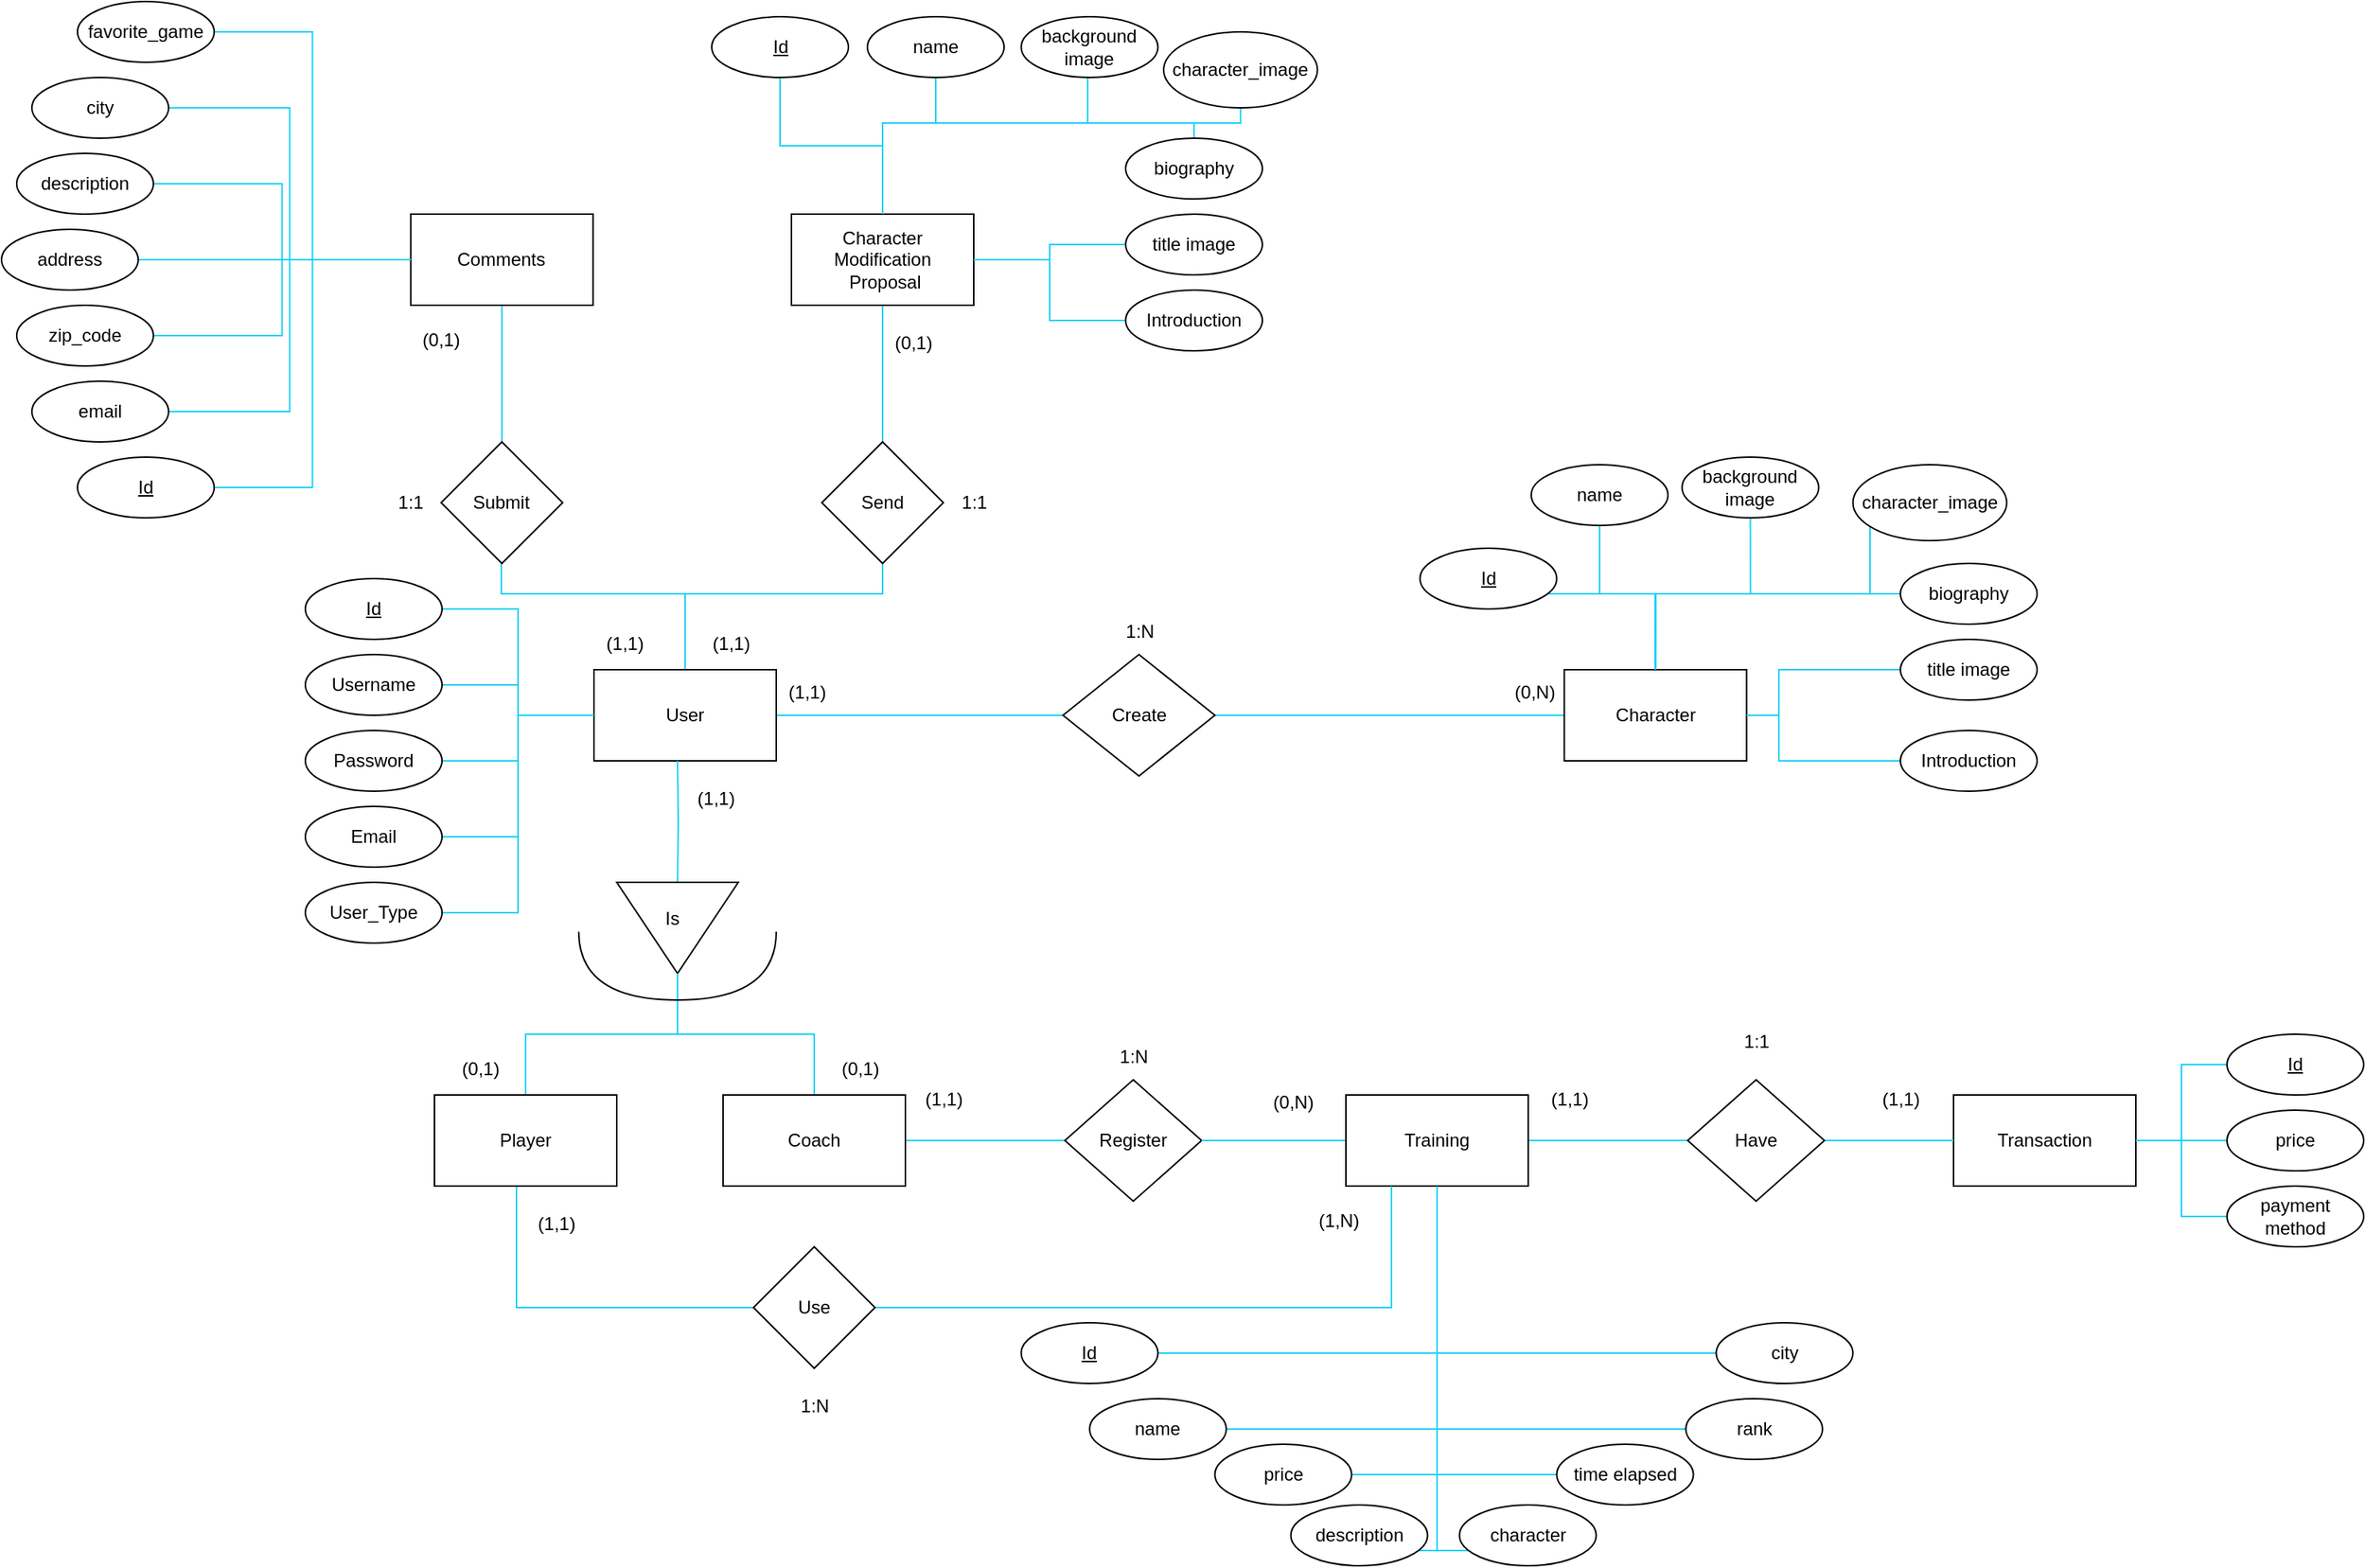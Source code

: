 <mxfile version="24.4.13" type="device">
  <diagram name="Página-1" id="O47oP1mxyLu-YxhfrhfA">
    <mxGraphModel dx="2213" dy="1966" grid="1" gridSize="10" guides="1" tooltips="1" connect="1" arrows="1" fold="1" page="1" pageScale="1" pageWidth="827" pageHeight="1169" math="0" shadow="0">
      <root>
        <mxCell id="0" />
        <mxCell id="1" parent="0" />
        <mxCell id="e1Va-rmKH6BIrTXIrwSJ-1" value="" style="edgeStyle=orthogonalEdgeStyle;rounded=0;orthogonalLoop=1;jettySize=auto;html=1;endArrow=none;endFill=0;strokeColor=#18d1f7;" parent="1" source="e1Va-rmKH6BIrTXIrwSJ-2" target="e1Va-rmKH6BIrTXIrwSJ-13" edge="1">
          <mxGeometry relative="1" as="geometry" />
        </mxCell>
        <mxCell id="e1Va-rmKH6BIrTXIrwSJ-155" value="" style="edgeStyle=orthogonalEdgeStyle;rounded=0;orthogonalLoop=1;jettySize=auto;html=1;endArrow=none;endFill=0;strokeColor=#18D1F7;exitX=0.5;exitY=0;exitDx=0;exitDy=0;" parent="1" source="e1Va-rmKH6BIrTXIrwSJ-2" target="e1Va-rmKH6BIrTXIrwSJ-154" edge="1">
          <mxGeometry relative="1" as="geometry">
            <Array as="points">
              <mxPoint x="180" y="60" />
              <mxPoint x="59" y="60" />
            </Array>
          </mxGeometry>
        </mxCell>
        <mxCell id="e1Va-rmKH6BIrTXIrwSJ-197" style="edgeStyle=orthogonalEdgeStyle;rounded=0;orthogonalLoop=1;jettySize=auto;html=1;entryX=0.5;entryY=1;entryDx=0;entryDy=0;strokeColor=#18D1F7;endArrow=none;endFill=0;" parent="1" source="e1Va-rmKH6BIrTXIrwSJ-2" target="e1Va-rmKH6BIrTXIrwSJ-196" edge="1">
          <mxGeometry relative="1" as="geometry">
            <Array as="points">
              <mxPoint x="180" y="60" />
              <mxPoint x="310" y="60" />
            </Array>
          </mxGeometry>
        </mxCell>
        <mxCell id="e1Va-rmKH6BIrTXIrwSJ-2" value="User" style="rounded=0;whiteSpace=wrap;html=1;" parent="1" vertex="1">
          <mxGeometry x="120" y="110" width="120" height="60" as="geometry" />
        </mxCell>
        <mxCell id="e1Va-rmKH6BIrTXIrwSJ-3" style="edgeStyle=orthogonalEdgeStyle;rounded=0;orthogonalLoop=1;jettySize=auto;html=1;entryX=0;entryY=0.5;entryDx=0;entryDy=0;endArrow=none;endFill=0;strokeColor=#18d1f7;" parent="1" source="e1Va-rmKH6BIrTXIrwSJ-4" target="e1Va-rmKH6BIrTXIrwSJ-2" edge="1">
          <mxGeometry relative="1" as="geometry" />
        </mxCell>
        <mxCell id="e1Va-rmKH6BIrTXIrwSJ-4" value="&lt;u&gt;Id&lt;/u&gt;" style="ellipse;whiteSpace=wrap;html=1;rounded=0;" parent="1" vertex="1">
          <mxGeometry x="-70" y="50" width="90" height="40" as="geometry" />
        </mxCell>
        <mxCell id="e1Va-rmKH6BIrTXIrwSJ-5" style="edgeStyle=orthogonalEdgeStyle;rounded=0;orthogonalLoop=1;jettySize=auto;html=1;entryX=0;entryY=0.5;entryDx=0;entryDy=0;endArrow=none;endFill=0;strokeColor=#18d1f7;" parent="1" source="e1Va-rmKH6BIrTXIrwSJ-6" target="e1Va-rmKH6BIrTXIrwSJ-2" edge="1">
          <mxGeometry relative="1" as="geometry" />
        </mxCell>
        <mxCell id="e1Va-rmKH6BIrTXIrwSJ-6" value="Username" style="ellipse;whiteSpace=wrap;html=1;rounded=0;" parent="1" vertex="1">
          <mxGeometry x="-70" y="100" width="90" height="40" as="geometry" />
        </mxCell>
        <mxCell id="e1Va-rmKH6BIrTXIrwSJ-7" style="edgeStyle=orthogonalEdgeStyle;rounded=0;orthogonalLoop=1;jettySize=auto;html=1;entryX=0;entryY=0.5;entryDx=0;entryDy=0;endArrow=none;endFill=0;strokeColor=#18d1f7;" parent="1" source="e1Va-rmKH6BIrTXIrwSJ-8" target="e1Va-rmKH6BIrTXIrwSJ-2" edge="1">
          <mxGeometry relative="1" as="geometry" />
        </mxCell>
        <mxCell id="e1Va-rmKH6BIrTXIrwSJ-8" value="Password" style="ellipse;whiteSpace=wrap;html=1;rounded=0;" parent="1" vertex="1">
          <mxGeometry x="-70" y="150" width="90" height="40" as="geometry" />
        </mxCell>
        <mxCell id="e1Va-rmKH6BIrTXIrwSJ-9" style="edgeStyle=orthogonalEdgeStyle;rounded=0;orthogonalLoop=1;jettySize=auto;html=1;entryX=0;entryY=0.5;entryDx=0;entryDy=0;endArrow=none;endFill=0;strokeColor=#18d1f7;" parent="1" source="e1Va-rmKH6BIrTXIrwSJ-10" target="e1Va-rmKH6BIrTXIrwSJ-2" edge="1">
          <mxGeometry relative="1" as="geometry" />
        </mxCell>
        <mxCell id="e1Va-rmKH6BIrTXIrwSJ-10" value="Email" style="ellipse;whiteSpace=wrap;html=1;rounded=0;" parent="1" vertex="1">
          <mxGeometry x="-70" y="200" width="90" height="40" as="geometry" />
        </mxCell>
        <mxCell id="e1Va-rmKH6BIrTXIrwSJ-12" style="edgeStyle=orthogonalEdgeStyle;rounded=0;orthogonalLoop=1;jettySize=auto;html=1;endArrow=none;endFill=0;entryX=0;entryY=0.5;entryDx=0;entryDy=0;strokeColor=#18d1f7;exitX=1;exitY=0.5;exitDx=0;exitDy=0;" parent="1" source="e1Va-rmKH6BIrTXIrwSJ-13" target="e1Va-rmKH6BIrTXIrwSJ-14" edge="1">
          <mxGeometry relative="1" as="geometry">
            <mxPoint x="758.75" y="140" as="targetPoint" />
            <mxPoint x="668.75" y="140" as="sourcePoint" />
          </mxGeometry>
        </mxCell>
        <mxCell id="e1Va-rmKH6BIrTXIrwSJ-13" value="Create" style="rhombus;whiteSpace=wrap;html=1;rounded=0;" parent="1" vertex="1">
          <mxGeometry x="428.75" y="100" width="100" height="80" as="geometry" />
        </mxCell>
        <mxCell id="e1Va-rmKH6BIrTXIrwSJ-14" value="Character" style="rounded=0;whiteSpace=wrap;html=1;" parent="1" vertex="1">
          <mxGeometry x="758.75" y="110" width="120" height="60" as="geometry" />
        </mxCell>
        <mxCell id="e1Va-rmKH6BIrTXIrwSJ-15" style="edgeStyle=orthogonalEdgeStyle;rounded=0;orthogonalLoop=1;jettySize=auto;html=1;entryX=0.5;entryY=0;entryDx=0;entryDy=0;endArrow=none;endFill=0;strokeColor=#18d1f7;" parent="1" source="e1Va-rmKH6BIrTXIrwSJ-16" target="e1Va-rmKH6BIrTXIrwSJ-14" edge="1">
          <mxGeometry relative="1" as="geometry">
            <Array as="points">
              <mxPoint x="819" y="60" />
            </Array>
          </mxGeometry>
        </mxCell>
        <mxCell id="e1Va-rmKH6BIrTXIrwSJ-16" value="&lt;u&gt;Id&lt;/u&gt;" style="ellipse;whiteSpace=wrap;html=1;rounded=0;" parent="1" vertex="1">
          <mxGeometry x="663.75" y="30" width="90" height="40" as="geometry" />
        </mxCell>
        <mxCell id="e1Va-rmKH6BIrTXIrwSJ-17" style="edgeStyle=orthogonalEdgeStyle;rounded=0;orthogonalLoop=1;jettySize=auto;html=1;entryX=0.5;entryY=0;entryDx=0;entryDy=0;endArrow=none;endFill=0;strokeColor=#18d1f7;" parent="1" source="e1Va-rmKH6BIrTXIrwSJ-18" target="e1Va-rmKH6BIrTXIrwSJ-14" edge="1">
          <mxGeometry relative="1" as="geometry">
            <Array as="points">
              <mxPoint x="782" y="60" />
              <mxPoint x="819" y="60" />
            </Array>
          </mxGeometry>
        </mxCell>
        <mxCell id="e1Va-rmKH6BIrTXIrwSJ-18" value="name" style="ellipse;whiteSpace=wrap;html=1;rounded=0;" parent="1" vertex="1">
          <mxGeometry x="737" y="-25" width="90" height="40" as="geometry" />
        </mxCell>
        <mxCell id="e1Va-rmKH6BIrTXIrwSJ-19" style="edgeStyle=orthogonalEdgeStyle;rounded=0;orthogonalLoop=1;jettySize=auto;html=1;entryX=1;entryY=0.5;entryDx=0;entryDy=0;endArrow=none;endFill=0;strokeColor=#18d1f7;" parent="1" source="e1Va-rmKH6BIrTXIrwSJ-20" target="e1Va-rmKH6BIrTXIrwSJ-14" edge="1">
          <mxGeometry relative="1" as="geometry">
            <Array as="points">
              <mxPoint x="900" y="110" />
              <mxPoint x="900" y="140" />
            </Array>
          </mxGeometry>
        </mxCell>
        <mxCell id="e1Va-rmKH6BIrTXIrwSJ-20" value="title image" style="ellipse;whiteSpace=wrap;html=1;rounded=0;" parent="1" vertex="1">
          <mxGeometry x="980" y="90" width="90" height="40" as="geometry" />
        </mxCell>
        <mxCell id="e1Va-rmKH6BIrTXIrwSJ-21" style="edgeStyle=orthogonalEdgeStyle;rounded=0;orthogonalLoop=1;jettySize=auto;html=1;entryX=0.5;entryY=0;entryDx=0;entryDy=0;endArrow=none;endFill=0;strokeColor=#18d1f7;" parent="1" source="e1Va-rmKH6BIrTXIrwSJ-22" target="e1Va-rmKH6BIrTXIrwSJ-14" edge="1">
          <mxGeometry relative="1" as="geometry" />
        </mxCell>
        <mxCell id="e1Va-rmKH6BIrTXIrwSJ-22" value="background image" style="ellipse;whiteSpace=wrap;html=1;rounded=0;" parent="1" vertex="1">
          <mxGeometry x="836.25" y="-30" width="90" height="40" as="geometry" />
        </mxCell>
        <mxCell id="e1Va-rmKH6BIrTXIrwSJ-148" style="edgeStyle=orthogonalEdgeStyle;rounded=0;orthogonalLoop=1;jettySize=auto;html=1;entryX=1;entryY=0.5;entryDx=0;entryDy=0;endArrow=none;endFill=0;strokeColor=#18D1F7;" parent="1" source="e1Va-rmKH6BIrTXIrwSJ-23" target="e1Va-rmKH6BIrTXIrwSJ-142" edge="1">
          <mxGeometry relative="1" as="geometry" />
        </mxCell>
        <mxCell id="e1Va-rmKH6BIrTXIrwSJ-23" value="Register" style="rhombus;whiteSpace=wrap;html=1;rounded=0;" parent="1" vertex="1">
          <mxGeometry x="430" y="380" width="90" height="80" as="geometry" />
        </mxCell>
        <mxCell id="e1Va-rmKH6BIrTXIrwSJ-24" style="edgeStyle=orthogonalEdgeStyle;rounded=0;orthogonalLoop=1;jettySize=auto;html=1;entryX=1;entryY=0.5;entryDx=0;entryDy=0;endArrow=none;endFill=0;strokeColor=#18d1f7;" parent="1" source="e1Va-rmKH6BIrTXIrwSJ-26" target="e1Va-rmKH6BIrTXIrwSJ-23" edge="1">
          <mxGeometry relative="1" as="geometry" />
        </mxCell>
        <mxCell id="e1Va-rmKH6BIrTXIrwSJ-25" style="edgeStyle=orthogonalEdgeStyle;rounded=0;orthogonalLoop=1;jettySize=auto;html=1;entryX=0;entryY=0.5;entryDx=0;entryDy=0;exitX=1;exitY=0.5;exitDx=0;exitDy=0;endArrow=none;endFill=0;strokeColor=#18d1f7;" parent="1" source="e1Va-rmKH6BIrTXIrwSJ-26" target="e1Va-rmKH6BIrTXIrwSJ-54" edge="1">
          <mxGeometry relative="1" as="geometry" />
        </mxCell>
        <mxCell id="e1Va-rmKH6BIrTXIrwSJ-26" value="Training" style="whiteSpace=wrap;html=1;rounded=0;" parent="1" vertex="1">
          <mxGeometry x="615" y="390" width="120" height="60" as="geometry" />
        </mxCell>
        <mxCell id="e1Va-rmKH6BIrTXIrwSJ-27" style="edgeStyle=orthogonalEdgeStyle;rounded=0;orthogonalLoop=1;jettySize=auto;html=1;entryX=0.5;entryY=1;entryDx=0;entryDy=0;endArrow=none;endFill=0;strokeColor=#18D1F7;" parent="1" source="e1Va-rmKH6BIrTXIrwSJ-28" target="e1Va-rmKH6BIrTXIrwSJ-26" edge="1">
          <mxGeometry relative="1" as="geometry">
            <Array as="points">
              <mxPoint x="675" y="690" />
              <mxPoint x="675" y="690" />
            </Array>
          </mxGeometry>
        </mxCell>
        <mxCell id="e1Va-rmKH6BIrTXIrwSJ-28" value="description" style="ellipse;whiteSpace=wrap;html=1;rounded=0;" parent="1" vertex="1">
          <mxGeometry x="578.75" y="660" width="90" height="40" as="geometry" />
        </mxCell>
        <mxCell id="e1Va-rmKH6BIrTXIrwSJ-29" style="edgeStyle=orthogonalEdgeStyle;rounded=0;orthogonalLoop=1;jettySize=auto;html=1;entryX=0.5;entryY=1;entryDx=0;entryDy=0;strokeColor=#18D1F7;endArrow=none;endFill=0;" parent="1" source="e1Va-rmKH6BIrTXIrwSJ-30" target="e1Va-rmKH6BIrTXIrwSJ-26" edge="1">
          <mxGeometry relative="1" as="geometry">
            <Array as="points">
              <mxPoint x="675" y="690" />
            </Array>
          </mxGeometry>
        </mxCell>
        <mxCell id="e1Va-rmKH6BIrTXIrwSJ-30" value="character" style="ellipse;whiteSpace=wrap;html=1;rounded=0;" parent="1" vertex="1">
          <mxGeometry x="689.75" y="660" width="90" height="40" as="geometry" />
        </mxCell>
        <mxCell id="e1Va-rmKH6BIrTXIrwSJ-31" style="edgeStyle=orthogonalEdgeStyle;rounded=0;orthogonalLoop=1;jettySize=auto;html=1;entryX=0.5;entryY=1;entryDx=0;entryDy=0;endArrow=none;endFill=0;strokeColor=#18D1F7;" parent="1" source="e1Va-rmKH6BIrTXIrwSJ-32" target="e1Va-rmKH6BIrTXIrwSJ-26" edge="1">
          <mxGeometry relative="1" as="geometry" />
        </mxCell>
        <mxCell id="e1Va-rmKH6BIrTXIrwSJ-32" value="rank" style="ellipse;whiteSpace=wrap;html=1;rounded=0;" parent="1" vertex="1">
          <mxGeometry x="838.75" y="590" width="90" height="40" as="geometry" />
        </mxCell>
        <mxCell id="e1Va-rmKH6BIrTXIrwSJ-33" style="edgeStyle=orthogonalEdgeStyle;rounded=0;orthogonalLoop=1;jettySize=auto;html=1;entryX=0.5;entryY=1;entryDx=0;entryDy=0;strokeColor=#18D1F7;endArrow=none;endFill=0;" parent="1" source="e1Va-rmKH6BIrTXIrwSJ-34" target="e1Va-rmKH6BIrTXIrwSJ-26" edge="1">
          <mxGeometry relative="1" as="geometry" />
        </mxCell>
        <mxCell id="e1Va-rmKH6BIrTXIrwSJ-34" value="city" style="ellipse;whiteSpace=wrap;html=1;rounded=0;" parent="1" vertex="1">
          <mxGeometry x="858.75" y="540" width="90" height="40" as="geometry" />
        </mxCell>
        <mxCell id="e1Va-rmKH6BIrTXIrwSJ-35" style="edgeStyle=orthogonalEdgeStyle;rounded=0;orthogonalLoop=1;jettySize=auto;html=1;entryX=0.5;entryY=1;entryDx=0;entryDy=0;endArrow=none;endFill=0;strokeColor=#18d1f7;" parent="1" source="e1Va-rmKH6BIrTXIrwSJ-36" target="e1Va-rmKH6BIrTXIrwSJ-26" edge="1">
          <mxGeometry relative="1" as="geometry" />
        </mxCell>
        <mxCell id="e1Va-rmKH6BIrTXIrwSJ-36" value="&lt;u&gt;Id&lt;/u&gt;" style="ellipse;whiteSpace=wrap;html=1;rounded=0;" parent="1" vertex="1">
          <mxGeometry x="401.25" y="540" width="90" height="40" as="geometry" />
        </mxCell>
        <mxCell id="e1Va-rmKH6BIrTXIrwSJ-37" style="edgeStyle=orthogonalEdgeStyle;rounded=0;orthogonalLoop=1;jettySize=auto;html=1;entryX=0.5;entryY=1;entryDx=0;entryDy=0;endArrow=none;endFill=0;strokeColor=#18d1f7;" parent="1" source="e1Va-rmKH6BIrTXIrwSJ-38" target="e1Va-rmKH6BIrTXIrwSJ-26" edge="1">
          <mxGeometry relative="1" as="geometry" />
        </mxCell>
        <mxCell id="e1Va-rmKH6BIrTXIrwSJ-38" value="name" style="ellipse;whiteSpace=wrap;html=1;rounded=0;" parent="1" vertex="1">
          <mxGeometry x="446.25" y="590" width="90" height="40" as="geometry" />
        </mxCell>
        <mxCell id="e1Va-rmKH6BIrTXIrwSJ-39" style="edgeStyle=orthogonalEdgeStyle;rounded=0;orthogonalLoop=1;jettySize=auto;html=1;entryX=0.5;entryY=1;entryDx=0;entryDy=0;strokeColor=#18D1F7;endArrow=none;endFill=0;" parent="1" source="e1Va-rmKH6BIrTXIrwSJ-40" target="e1Va-rmKH6BIrTXIrwSJ-26" edge="1">
          <mxGeometry relative="1" as="geometry">
            <Array as="points">
              <mxPoint x="675" y="640" />
            </Array>
          </mxGeometry>
        </mxCell>
        <mxCell id="e1Va-rmKH6BIrTXIrwSJ-40" value="price" style="ellipse;whiteSpace=wrap;html=1;rounded=0;" parent="1" vertex="1">
          <mxGeometry x="528.75" y="620" width="90" height="40" as="geometry" />
        </mxCell>
        <mxCell id="e1Va-rmKH6BIrTXIrwSJ-41" value="(0,N)" style="text;html=1;align=center;verticalAlign=middle;resizable=0;points=[];autosize=1;" parent="1" vertex="1">
          <mxGeometry x="713.75" y="110" width="50" height="30" as="geometry" />
        </mxCell>
        <mxCell id="e1Va-rmKH6BIrTXIrwSJ-42" value="(1,1)" style="text;html=1;align=center;verticalAlign=middle;resizable=0;points=[];autosize=1;strokeColor=none;fillColor=none;" parent="1" vertex="1">
          <mxGeometry x="235" y="110" width="50" height="30" as="geometry" />
        </mxCell>
        <mxCell id="e1Va-rmKH6BIrTXIrwSJ-43" value="1:N" style="text;html=1;align=center;verticalAlign=middle;resizable=0;points=[];autosize=1;strokeColor=none;fillColor=none;" parent="1" vertex="1">
          <mxGeometry x="458.75" y="70" width="40" height="30" as="geometry" />
        </mxCell>
        <mxCell id="e1Va-rmKH6BIrTXIrwSJ-44" value="Transaction" style="whiteSpace=wrap;html=1;" parent="1" vertex="1">
          <mxGeometry x="1015" y="390" width="120" height="60" as="geometry" />
        </mxCell>
        <mxCell id="e1Va-rmKH6BIrTXIrwSJ-45" style="edgeStyle=orthogonalEdgeStyle;rounded=0;orthogonalLoop=1;jettySize=auto;html=1;entryX=0;entryY=0.5;entryDx=0;entryDy=0;endArrow=none;endFill=0;strokeColor=#18d1f7;" parent="1" source="e1Va-rmKH6BIrTXIrwSJ-46" target="e1Va-rmKH6BIrTXIrwSJ-2" edge="1">
          <mxGeometry relative="1" as="geometry" />
        </mxCell>
        <mxCell id="e1Va-rmKH6BIrTXIrwSJ-46" value="User_Type" style="ellipse;whiteSpace=wrap;html=1;rounded=0;" parent="1" vertex="1">
          <mxGeometry x="-70" y="250" width="90" height="40" as="geometry" />
        </mxCell>
        <mxCell id="e1Va-rmKH6BIrTXIrwSJ-47" value="(0,N)" style="text;html=1;align=center;verticalAlign=middle;resizable=0;points=[];autosize=1;strokeColor=none;fillColor=none;" parent="1" vertex="1">
          <mxGeometry x="555" y="380" width="50" height="30" as="geometry" />
        </mxCell>
        <mxCell id="e1Va-rmKH6BIrTXIrwSJ-49" value="1:N" style="text;html=1;align=center;verticalAlign=middle;resizable=0;points=[];autosize=1;strokeColor=none;fillColor=none;" parent="1" vertex="1">
          <mxGeometry x="455" y="350" width="40" height="30" as="geometry" />
        </mxCell>
        <mxCell id="e1Va-rmKH6BIrTXIrwSJ-50" style="edgeStyle=orthogonalEdgeStyle;rounded=0;orthogonalLoop=1;jettySize=auto;html=1;entryX=0.5;entryY=1;entryDx=0;entryDy=0;strokeColor=#18D1F7;endArrow=none;endFill=0;" parent="1" source="e1Va-rmKH6BIrTXIrwSJ-51" target="e1Va-rmKH6BIrTXIrwSJ-26" edge="1">
          <mxGeometry relative="1" as="geometry" />
        </mxCell>
        <mxCell id="e1Va-rmKH6BIrTXIrwSJ-51" value="time elapsed" style="ellipse;whiteSpace=wrap;html=1;rounded=0;" parent="1" vertex="1">
          <mxGeometry x="753.75" y="620" width="90" height="40" as="geometry" />
        </mxCell>
        <mxCell id="e1Va-rmKH6BIrTXIrwSJ-52" style="edgeStyle=orthogonalEdgeStyle;rounded=0;orthogonalLoop=1;jettySize=auto;html=1;entryX=0;entryY=0.5;entryDx=0;entryDy=0;endArrow=none;endFill=0;strokeColor=#18d1f7;" parent="1" source="e1Va-rmKH6BIrTXIrwSJ-54" target="e1Va-rmKH6BIrTXIrwSJ-44" edge="1">
          <mxGeometry relative="1" as="geometry" />
        </mxCell>
        <mxCell id="e1Va-rmKH6BIrTXIrwSJ-54" value="Have" style="rhombus;whiteSpace=wrap;html=1;rounded=0;" parent="1" vertex="1">
          <mxGeometry x="840" y="380" width="90" height="80" as="geometry" />
        </mxCell>
        <mxCell id="e1Va-rmKH6BIrTXIrwSJ-56" style="edgeStyle=orthogonalEdgeStyle;rounded=0;orthogonalLoop=1;jettySize=auto;html=1;entryX=1;entryY=0.5;entryDx=0;entryDy=0;endArrow=none;endFill=0;strokeColor=#18d1f7;" parent="1" source="e1Va-rmKH6BIrTXIrwSJ-57" target="e1Va-rmKH6BIrTXIrwSJ-44" edge="1">
          <mxGeometry relative="1" as="geometry" />
        </mxCell>
        <mxCell id="e1Va-rmKH6BIrTXIrwSJ-57" value="&lt;u&gt;Id&lt;/u&gt;" style="ellipse;whiteSpace=wrap;html=1;rounded=0;" parent="1" vertex="1">
          <mxGeometry x="1195" y="350" width="90" height="40" as="geometry" />
        </mxCell>
        <mxCell id="e1Va-rmKH6BIrTXIrwSJ-58" style="edgeStyle=orthogonalEdgeStyle;rounded=0;orthogonalLoop=1;jettySize=auto;html=1;entryX=1;entryY=0.5;entryDx=0;entryDy=0;endArrow=none;endFill=0;strokeColor=#18d1f7;" parent="1" source="e1Va-rmKH6BIrTXIrwSJ-59" target="e1Va-rmKH6BIrTXIrwSJ-44" edge="1">
          <mxGeometry relative="1" as="geometry" />
        </mxCell>
        <mxCell id="e1Va-rmKH6BIrTXIrwSJ-59" value="price" style="ellipse;whiteSpace=wrap;html=1;rounded=0;" parent="1" vertex="1">
          <mxGeometry x="1195" y="400" width="90" height="40" as="geometry" />
        </mxCell>
        <mxCell id="e1Va-rmKH6BIrTXIrwSJ-60" style="edgeStyle=orthogonalEdgeStyle;rounded=0;orthogonalLoop=1;jettySize=auto;html=1;entryX=1;entryY=0.5;entryDx=0;entryDy=0;endArrow=none;endFill=0;strokeColor=#18d1f7;" parent="1" source="e1Va-rmKH6BIrTXIrwSJ-61" target="e1Va-rmKH6BIrTXIrwSJ-44" edge="1">
          <mxGeometry relative="1" as="geometry" />
        </mxCell>
        <mxCell id="e1Va-rmKH6BIrTXIrwSJ-61" value="payment method" style="ellipse;whiteSpace=wrap;html=1;rounded=0;" parent="1" vertex="1">
          <mxGeometry x="1195" y="450" width="90" height="40" as="geometry" />
        </mxCell>
        <mxCell id="e1Va-rmKH6BIrTXIrwSJ-62" style="edgeStyle=orthogonalEdgeStyle;rounded=0;orthogonalLoop=1;jettySize=auto;html=1;entryX=0.5;entryY=0;entryDx=0;entryDy=0;endArrow=none;endFill=0;strokeColor=#18d1f7;exitX=0;exitY=0.5;exitDx=0;exitDy=0;" parent="1" source="e1Va-rmKH6BIrTXIrwSJ-63" target="e1Va-rmKH6BIrTXIrwSJ-14" edge="1">
          <mxGeometry relative="1" as="geometry">
            <Array as="points">
              <mxPoint x="819" y="60" />
            </Array>
          </mxGeometry>
        </mxCell>
        <mxCell id="e1Va-rmKH6BIrTXIrwSJ-63" value="biography" style="ellipse;whiteSpace=wrap;html=1;rounded=0;" parent="1" vertex="1">
          <mxGeometry x="980" y="40" width="90" height="40" as="geometry" />
        </mxCell>
        <mxCell id="e1Va-rmKH6BIrTXIrwSJ-64" style="edgeStyle=orthogonalEdgeStyle;rounded=0;orthogonalLoop=1;jettySize=auto;html=1;entryX=1;entryY=0.5;entryDx=0;entryDy=0;endArrow=none;endFill=0;strokeColor=#18d1f7;exitX=0;exitY=0.5;exitDx=0;exitDy=0;" parent="1" source="e1Va-rmKH6BIrTXIrwSJ-65" edge="1">
          <mxGeometry relative="1" as="geometry">
            <mxPoint x="929.75" y="190" as="sourcePoint" />
            <mxPoint x="879.75" y="140" as="targetPoint" />
            <Array as="points">
              <mxPoint x="900" y="170" />
              <mxPoint x="900" y="140" />
            </Array>
          </mxGeometry>
        </mxCell>
        <mxCell id="e1Va-rmKH6BIrTXIrwSJ-65" value="Introduction" style="ellipse;whiteSpace=wrap;html=1;rounded=0;" parent="1" vertex="1">
          <mxGeometry x="980" y="150" width="90" height="40" as="geometry" />
        </mxCell>
        <mxCell id="e1Va-rmKH6BIrTXIrwSJ-137" style="edgeStyle=orthogonalEdgeStyle;rounded=0;orthogonalLoop=1;jettySize=auto;html=1;entryX=0;entryY=0.5;entryDx=0;entryDy=0;endArrow=none;endFill=0;strokeColor=#18D1F7;" parent="1" target="e1Va-rmKH6BIrTXIrwSJ-138" edge="1">
          <mxGeometry relative="1" as="geometry">
            <mxPoint x="175" y="170" as="sourcePoint" />
          </mxGeometry>
        </mxCell>
        <mxCell id="e1Va-rmKH6BIrTXIrwSJ-138" value="" style="triangle;whiteSpace=wrap;html=1;rotation=90;labelPosition=left;verticalLabelPosition=middle;align=right;verticalAlign=middle;" parent="1" vertex="1">
          <mxGeometry x="145" y="240" width="60" height="80" as="geometry" />
        </mxCell>
        <mxCell id="e1Va-rmKH6BIrTXIrwSJ-139" style="edgeStyle=orthogonalEdgeStyle;rounded=0;orthogonalLoop=1;jettySize=auto;html=1;entryX=1;entryY=0.5;entryDx=0;entryDy=0;endArrow=none;endFill=0;strokeColor=#18D1F7;" parent="1" source="e1Va-rmKH6BIrTXIrwSJ-140" target="e1Va-rmKH6BIrTXIrwSJ-138" edge="1">
          <mxGeometry relative="1" as="geometry" />
        </mxCell>
        <mxCell id="e1Va-rmKH6BIrTXIrwSJ-151" value="" style="edgeStyle=orthogonalEdgeStyle;rounded=0;orthogonalLoop=1;jettySize=auto;html=1;exitX=0.45;exitY=1;exitDx=0;exitDy=0;exitPerimeter=0;entryX=0;entryY=0.5;entryDx=0;entryDy=0;endArrow=none;endFill=0;strokeColor=#18D1F7;" parent="1" source="e1Va-rmKH6BIrTXIrwSJ-140" target="e1Va-rmKH6BIrTXIrwSJ-150" edge="1">
          <mxGeometry relative="1" as="geometry" />
        </mxCell>
        <mxCell id="e1Va-rmKH6BIrTXIrwSJ-140" value="Player" style="rounded=0;whiteSpace=wrap;html=1;" parent="1" vertex="1">
          <mxGeometry x="15" y="390" width="120" height="60" as="geometry" />
        </mxCell>
        <mxCell id="e1Va-rmKH6BIrTXIrwSJ-141" style="edgeStyle=orthogonalEdgeStyle;rounded=0;orthogonalLoop=1;jettySize=auto;html=1;entryX=1;entryY=0.5;entryDx=0;entryDy=0;endArrow=none;endFill=0;strokeColor=#18D1F7;" parent="1" source="e1Va-rmKH6BIrTXIrwSJ-142" target="e1Va-rmKH6BIrTXIrwSJ-138" edge="1">
          <mxGeometry relative="1" as="geometry" />
        </mxCell>
        <mxCell id="e1Va-rmKH6BIrTXIrwSJ-142" value="Coach" style="rounded=0;whiteSpace=wrap;html=1;" parent="1" vertex="1">
          <mxGeometry x="205" y="390" width="120" height="60" as="geometry" />
        </mxCell>
        <mxCell id="e1Va-rmKH6BIrTXIrwSJ-143" value="&lt;span style=&quot;color: rgb(0, 0, 0); font-family: Helvetica; font-size: 12px; font-style: normal; font-variant-ligatures: normal; font-variant-caps: normal; font-weight: 400; letter-spacing: normal; orphans: 2; text-align: center; text-indent: 0px; text-transform: none; widows: 2; word-spacing: 0px; -webkit-text-stroke-width: 0px; white-space: normal; background-color: rgb(251, 251, 251); text-decoration-thickness: initial; text-decoration-style: initial; text-decoration-color: initial; display: inline !important; float: none;&quot;&gt;Is&lt;/span&gt;" style="text;whiteSpace=wrap;html=1;" parent="1" vertex="1">
          <mxGeometry x="165" y="260" width="90" height="40" as="geometry" />
        </mxCell>
        <mxCell id="e1Va-rmKH6BIrTXIrwSJ-144" value="" style="shape=requiredInterface;html=1;verticalLabelPosition=bottom;sketch=0;rotation=90;" parent="1" vertex="1">
          <mxGeometry x="152.48" y="240" width="45.03" height="130" as="geometry" />
        </mxCell>
        <mxCell id="e1Va-rmKH6BIrTXIrwSJ-145" value="(1,1)" style="text;html=1;align=center;verticalAlign=middle;resizable=0;points=[];autosize=1;strokeColor=none;fillColor=none;" parent="1" vertex="1">
          <mxGeometry x="175" y="180" width="50" height="30" as="geometry" />
        </mxCell>
        <mxCell id="e1Va-rmKH6BIrTXIrwSJ-146" value="(0,1)" style="text;html=1;align=center;verticalAlign=middle;resizable=0;points=[];autosize=1;strokeColor=none;fillColor=none;" parent="1" vertex="1">
          <mxGeometry x="20" y="358" width="50" height="30" as="geometry" />
        </mxCell>
        <mxCell id="e1Va-rmKH6BIrTXIrwSJ-147" value="(0,1)" style="text;html=1;align=center;verticalAlign=middle;resizable=0;points=[];autosize=1;strokeColor=none;fillColor=none;" parent="1" vertex="1">
          <mxGeometry x="270" y="358" width="50" height="30" as="geometry" />
        </mxCell>
        <mxCell id="e1Va-rmKH6BIrTXIrwSJ-152" style="edgeStyle=orthogonalEdgeStyle;rounded=0;orthogonalLoop=1;jettySize=auto;html=1;entryX=0.25;entryY=1;entryDx=0;entryDy=0;endArrow=none;endFill=0;strokeColor=#18D1F7;" parent="1" source="e1Va-rmKH6BIrTXIrwSJ-150" target="e1Va-rmKH6BIrTXIrwSJ-26" edge="1">
          <mxGeometry relative="1" as="geometry" />
        </mxCell>
        <mxCell id="e1Va-rmKH6BIrTXIrwSJ-150" value="Use" style="rhombus;whiteSpace=wrap;html=1;rounded=0;" parent="1" vertex="1">
          <mxGeometry x="225.0" y="490" width="80" height="80" as="geometry" />
        </mxCell>
        <mxCell id="e1Va-rmKH6BIrTXIrwSJ-157" style="edgeStyle=orthogonalEdgeStyle;rounded=0;orthogonalLoop=1;jettySize=auto;html=1;entryX=0.5;entryY=1;entryDx=0;entryDy=0;endArrow=none;endFill=0;strokeColor=#18D1F7;" parent="1" source="e1Va-rmKH6BIrTXIrwSJ-154" target="e1Va-rmKH6BIrTXIrwSJ-156" edge="1">
          <mxGeometry relative="1" as="geometry" />
        </mxCell>
        <mxCell id="e1Va-rmKH6BIrTXIrwSJ-154" value="Submit" style="rhombus;whiteSpace=wrap;html=1;rounded=0;" parent="1" vertex="1">
          <mxGeometry x="19.38" y="-40" width="80" height="80" as="geometry" />
        </mxCell>
        <mxCell id="e1Va-rmKH6BIrTXIrwSJ-156" value="Comments" style="rounded=0;whiteSpace=wrap;html=1;" parent="1" vertex="1">
          <mxGeometry x="-0.62" y="-190" width="120" height="60" as="geometry" />
        </mxCell>
        <mxCell id="e1Va-rmKH6BIrTXIrwSJ-194" style="edgeStyle=orthogonalEdgeStyle;rounded=0;orthogonalLoop=1;jettySize=auto;html=1;entryX=0;entryY=0.5;entryDx=0;entryDy=0;strokeColor=#18D1F7;endArrow=none;endFill=0;" parent="1" source="e1Va-rmKH6BIrTXIrwSJ-158" target="e1Va-rmKH6BIrTXIrwSJ-156" edge="1">
          <mxGeometry relative="1" as="geometry" />
        </mxCell>
        <mxCell id="e1Va-rmKH6BIrTXIrwSJ-158" value="&lt;u&gt;Id&lt;/u&gt;" style="ellipse;whiteSpace=wrap;html=1;rounded=0;" parent="1" vertex="1">
          <mxGeometry x="-220" y="-30" width="90" height="40" as="geometry" />
        </mxCell>
        <mxCell id="e1Va-rmKH6BIrTXIrwSJ-193" style="edgeStyle=orthogonalEdgeStyle;rounded=0;orthogonalLoop=1;jettySize=auto;html=1;entryX=0;entryY=0.5;entryDx=0;entryDy=0;strokeColor=#18D1F7;endArrow=none;endFill=0;" parent="1" source="e1Va-rmKH6BIrTXIrwSJ-166" target="e1Va-rmKH6BIrTXIrwSJ-156" edge="1">
          <mxGeometry relative="1" as="geometry" />
        </mxCell>
        <mxCell id="e1Va-rmKH6BIrTXIrwSJ-166" value="email" style="ellipse;whiteSpace=wrap;html=1;rounded=0;" parent="1" vertex="1">
          <mxGeometry x="-250" y="-80" width="90" height="40" as="geometry" />
        </mxCell>
        <mxCell id="e1Va-rmKH6BIrTXIrwSJ-191" style="edgeStyle=orthogonalEdgeStyle;rounded=0;orthogonalLoop=1;jettySize=auto;html=1;entryX=0;entryY=0.5;entryDx=0;entryDy=0;strokeColor=#18D1F7;endArrow=none;endFill=0;" parent="1" source="e1Va-rmKH6BIrTXIrwSJ-167" target="e1Va-rmKH6BIrTXIrwSJ-156" edge="1">
          <mxGeometry relative="1" as="geometry" />
        </mxCell>
        <mxCell id="e1Va-rmKH6BIrTXIrwSJ-167" value="address" style="ellipse;whiteSpace=wrap;html=1;rounded=0;" parent="1" vertex="1">
          <mxGeometry x="-270" y="-180" width="90" height="40" as="geometry" />
        </mxCell>
        <mxCell id="e1Va-rmKH6BIrTXIrwSJ-190" style="edgeStyle=orthogonalEdgeStyle;rounded=0;orthogonalLoop=1;jettySize=auto;html=1;entryX=0;entryY=0.5;entryDx=0;entryDy=0;strokeColor=#18D1F7;endArrow=none;endFill=0;" parent="1" source="e1Va-rmKH6BIrTXIrwSJ-168" target="e1Va-rmKH6BIrTXIrwSJ-156" edge="1">
          <mxGeometry relative="1" as="geometry" />
        </mxCell>
        <mxCell id="e1Va-rmKH6BIrTXIrwSJ-168" value="description" style="ellipse;whiteSpace=wrap;html=1;rounded=0;" parent="1" vertex="1">
          <mxGeometry x="-260" y="-230" width="90" height="40" as="geometry" />
        </mxCell>
        <mxCell id="e1Va-rmKH6BIrTXIrwSJ-189" style="edgeStyle=orthogonalEdgeStyle;rounded=0;orthogonalLoop=1;jettySize=auto;html=1;entryX=0;entryY=0.5;entryDx=0;entryDy=0;strokeColor=#18D1F7;endArrow=none;endFill=0;" parent="1" source="e1Va-rmKH6BIrTXIrwSJ-169" target="e1Va-rmKH6BIrTXIrwSJ-156" edge="1">
          <mxGeometry relative="1" as="geometry" />
        </mxCell>
        <mxCell id="e1Va-rmKH6BIrTXIrwSJ-169" value="city" style="ellipse;whiteSpace=wrap;html=1;rounded=0;" parent="1" vertex="1">
          <mxGeometry x="-250" y="-280" width="90" height="40" as="geometry" />
        </mxCell>
        <mxCell id="e1Va-rmKH6BIrTXIrwSJ-188" style="edgeStyle=orthogonalEdgeStyle;rounded=0;orthogonalLoop=1;jettySize=auto;html=1;entryX=0;entryY=0.5;entryDx=0;entryDy=0;strokeColor=#18D1F7;endArrow=none;endFill=0;" parent="1" source="e1Va-rmKH6BIrTXIrwSJ-170" target="e1Va-rmKH6BIrTXIrwSJ-156" edge="1">
          <mxGeometry relative="1" as="geometry" />
        </mxCell>
        <mxCell id="e1Va-rmKH6BIrTXIrwSJ-170" value="favorite_game" style="ellipse;whiteSpace=wrap;html=1;rounded=0;" parent="1" vertex="1">
          <mxGeometry x="-220" y="-330" width="90" height="40" as="geometry" />
        </mxCell>
        <mxCell id="e1Va-rmKH6BIrTXIrwSJ-192" style="edgeStyle=orthogonalEdgeStyle;rounded=0;orthogonalLoop=1;jettySize=auto;html=1;entryX=0;entryY=0.5;entryDx=0;entryDy=0;strokeColor=#18D1F7;endArrow=none;endFill=0;" parent="1" source="e1Va-rmKH6BIrTXIrwSJ-171" target="e1Va-rmKH6BIrTXIrwSJ-156" edge="1">
          <mxGeometry relative="1" as="geometry" />
        </mxCell>
        <mxCell id="e1Va-rmKH6BIrTXIrwSJ-171" value="zip_code" style="ellipse;whiteSpace=wrap;html=1;rounded=0;" parent="1" vertex="1">
          <mxGeometry x="-260" y="-130" width="90" height="40" as="geometry" />
        </mxCell>
        <mxCell id="e1Va-rmKH6BIrTXIrwSJ-180" value="(0,1)" style="text;html=1;align=center;verticalAlign=middle;resizable=0;points=[];autosize=1;strokeColor=none;fillColor=none;" parent="1" vertex="1">
          <mxGeometry x="-5.62" y="-122" width="50" height="30" as="geometry" />
        </mxCell>
        <mxCell id="e1Va-rmKH6BIrTXIrwSJ-181" value="(1,1)" style="text;html=1;align=center;verticalAlign=middle;resizable=0;points=[];autosize=1;strokeColor=none;fillColor=none;" parent="1" vertex="1">
          <mxGeometry x="115" y="78" width="50" height="30" as="geometry" />
        </mxCell>
        <mxCell id="e1Va-rmKH6BIrTXIrwSJ-182" value="1:1" style="text;html=1;align=center;verticalAlign=middle;resizable=0;points=[];autosize=1;strokeColor=none;fillColor=none;" parent="1" vertex="1">
          <mxGeometry x="-20.62" y="-15" width="40" height="30" as="geometry" />
        </mxCell>
        <mxCell id="e1Va-rmKH6BIrTXIrwSJ-183" value="(1,1)" style="text;html=1;align=center;verticalAlign=middle;resizable=0;points=[];autosize=1;strokeColor=none;fillColor=none;" parent="1" vertex="1">
          <mxGeometry x="325" y="378" width="50" height="30" as="geometry" />
        </mxCell>
        <mxCell id="e1Va-rmKH6BIrTXIrwSJ-185" value="(1,1)" style="text;html=1;align=center;verticalAlign=middle;resizable=0;points=[];autosize=1;strokeColor=none;fillColor=none;" parent="1" vertex="1">
          <mxGeometry x="70" y="460" width="50" height="30" as="geometry" />
        </mxCell>
        <mxCell id="e1Va-rmKH6BIrTXIrwSJ-186" value="(1,N)" style="text;html=1;align=center;verticalAlign=middle;resizable=0;points=[];autosize=1;strokeColor=none;fillColor=none;" parent="1" vertex="1">
          <mxGeometry x="585" y="458" width="50" height="30" as="geometry" />
        </mxCell>
        <mxCell id="e1Va-rmKH6BIrTXIrwSJ-187" value="1:N" style="text;html=1;align=center;verticalAlign=middle;resizable=0;points=[];autosize=1;strokeColor=none;fillColor=none;" parent="1" vertex="1">
          <mxGeometry x="245" y="580" width="40" height="30" as="geometry" />
        </mxCell>
        <mxCell id="e1Va-rmKH6BIrTXIrwSJ-199" style="edgeStyle=orthogonalEdgeStyle;rounded=0;orthogonalLoop=1;jettySize=auto;html=1;entryX=0.5;entryY=1;entryDx=0;entryDy=0;strokeColor=#18D1F7;endArrow=none;endFill=0;" parent="1" source="e1Va-rmKH6BIrTXIrwSJ-196" target="e1Va-rmKH6BIrTXIrwSJ-198" edge="1">
          <mxGeometry relative="1" as="geometry" />
        </mxCell>
        <mxCell id="e1Va-rmKH6BIrTXIrwSJ-196" value="Send" style="rhombus;whiteSpace=wrap;html=1;rounded=0;" parent="1" vertex="1">
          <mxGeometry x="270" y="-40" width="80" height="80" as="geometry" />
        </mxCell>
        <mxCell id="e1Va-rmKH6BIrTXIrwSJ-198" value="Character Modification&lt;div&gt;&amp;nbsp;Proposal&lt;/div&gt;" style="rounded=0;whiteSpace=wrap;html=1;" parent="1" vertex="1">
          <mxGeometry x="250" y="-190" width="120" height="60" as="geometry" />
        </mxCell>
        <mxCell id="e1Va-rmKH6BIrTXIrwSJ-200" value="(0,1)" style="text;html=1;align=center;verticalAlign=middle;resizable=0;points=[];autosize=1;strokeColor=none;fillColor=none;" parent="1" vertex="1">
          <mxGeometry x="305" y="-120" width="50" height="30" as="geometry" />
        </mxCell>
        <mxCell id="e1Va-rmKH6BIrTXIrwSJ-201" value="1:1" style="text;html=1;align=center;verticalAlign=middle;resizable=0;points=[];autosize=1;strokeColor=none;fillColor=none;" parent="1" vertex="1">
          <mxGeometry x="350" y="-15" width="40" height="30" as="geometry" />
        </mxCell>
        <mxCell id="e1Va-rmKH6BIrTXIrwSJ-202" value="(1,1)" style="text;html=1;align=center;verticalAlign=middle;resizable=0;points=[];autosize=1;strokeColor=none;fillColor=none;" parent="1" vertex="1">
          <mxGeometry x="185" y="78" width="50" height="30" as="geometry" />
        </mxCell>
        <mxCell id="e1Va-rmKH6BIrTXIrwSJ-214" style="edgeStyle=orthogonalEdgeStyle;rounded=0;orthogonalLoop=1;jettySize=auto;html=1;entryX=0.5;entryY=0;entryDx=0;entryDy=0;endArrow=none;endFill=0;strokeColor=#18D1F7;" parent="1" source="e1Va-rmKH6BIrTXIrwSJ-203" target="e1Va-rmKH6BIrTXIrwSJ-198" edge="1">
          <mxGeometry relative="1" as="geometry" />
        </mxCell>
        <mxCell id="e1Va-rmKH6BIrTXIrwSJ-203" value="&lt;u&gt;Id&lt;/u&gt;" style="ellipse;whiteSpace=wrap;html=1;rounded=0;" parent="1" vertex="1">
          <mxGeometry x="197.51" y="-320" width="90" height="40" as="geometry" />
        </mxCell>
        <mxCell id="e1Va-rmKH6BIrTXIrwSJ-213" style="edgeStyle=orthogonalEdgeStyle;rounded=0;orthogonalLoop=1;jettySize=auto;html=1;entryX=0.5;entryY=0;entryDx=0;entryDy=0;endArrow=none;endFill=0;strokeColor=#18D1F7;" parent="1" source="e1Va-rmKH6BIrTXIrwSJ-204" target="e1Va-rmKH6BIrTXIrwSJ-198" edge="1">
          <mxGeometry relative="1" as="geometry">
            <Array as="points">
              <mxPoint x="345" y="-250" />
              <mxPoint x="310" y="-250" />
            </Array>
          </mxGeometry>
        </mxCell>
        <mxCell id="e1Va-rmKH6BIrTXIrwSJ-204" value="name" style="ellipse;whiteSpace=wrap;html=1;rounded=0;" parent="1" vertex="1">
          <mxGeometry x="300" y="-320" width="90" height="40" as="geometry" />
        </mxCell>
        <mxCell id="e1Va-rmKH6BIrTXIrwSJ-210" style="edgeStyle=orthogonalEdgeStyle;rounded=0;orthogonalLoop=1;jettySize=auto;html=1;entryX=1;entryY=0.5;entryDx=0;entryDy=0;endArrow=none;endFill=0;strokeColor=#18D1F7;" parent="1" source="e1Va-rmKH6BIrTXIrwSJ-205" target="e1Va-rmKH6BIrTXIrwSJ-198" edge="1">
          <mxGeometry relative="1" as="geometry" />
        </mxCell>
        <mxCell id="e1Va-rmKH6BIrTXIrwSJ-205" value="title image" style="ellipse;whiteSpace=wrap;html=1;rounded=0;" parent="1" vertex="1">
          <mxGeometry x="470" y="-190" width="90" height="40" as="geometry" />
        </mxCell>
        <mxCell id="e1Va-rmKH6BIrTXIrwSJ-212" style="edgeStyle=orthogonalEdgeStyle;rounded=0;orthogonalLoop=1;jettySize=auto;html=1;entryX=0.5;entryY=0;entryDx=0;entryDy=0;endArrow=none;endFill=0;strokeColor=#18D1F7;" parent="1" source="e1Va-rmKH6BIrTXIrwSJ-206" target="e1Va-rmKH6BIrTXIrwSJ-198" edge="1">
          <mxGeometry relative="1" as="geometry">
            <Array as="points">
              <mxPoint x="445" y="-250" />
              <mxPoint x="310" y="-250" />
            </Array>
          </mxGeometry>
        </mxCell>
        <mxCell id="e1Va-rmKH6BIrTXIrwSJ-206" value="background image" style="ellipse;whiteSpace=wrap;html=1;rounded=0;" parent="1" vertex="1">
          <mxGeometry x="401.25" y="-320" width="90" height="40" as="geometry" />
        </mxCell>
        <mxCell id="e1Va-rmKH6BIrTXIrwSJ-211" style="edgeStyle=orthogonalEdgeStyle;rounded=0;orthogonalLoop=1;jettySize=auto;html=1;entryX=0.5;entryY=0;entryDx=0;entryDy=0;endArrow=none;endFill=0;strokeColor=#18D1F7;" parent="1" source="e1Va-rmKH6BIrTXIrwSJ-207" target="e1Va-rmKH6BIrTXIrwSJ-198" edge="1">
          <mxGeometry relative="1" as="geometry">
            <Array as="points">
              <mxPoint x="310" y="-250" />
            </Array>
          </mxGeometry>
        </mxCell>
        <mxCell id="e1Va-rmKH6BIrTXIrwSJ-207" value="biography" style="ellipse;whiteSpace=wrap;html=1;rounded=0;" parent="1" vertex="1">
          <mxGeometry x="470" y="-240" width="90" height="40" as="geometry" />
        </mxCell>
        <mxCell id="e1Va-rmKH6BIrTXIrwSJ-209" style="edgeStyle=orthogonalEdgeStyle;rounded=0;orthogonalLoop=1;jettySize=auto;html=1;entryX=1;entryY=0.5;entryDx=0;entryDy=0;endArrow=none;endFill=0;strokeColor=#18D1F7;" parent="1" source="e1Va-rmKH6BIrTXIrwSJ-208" target="e1Va-rmKH6BIrTXIrwSJ-198" edge="1">
          <mxGeometry relative="1" as="geometry" />
        </mxCell>
        <mxCell id="e1Va-rmKH6BIrTXIrwSJ-208" value="Introduction" style="ellipse;whiteSpace=wrap;html=1;rounded=0;" parent="1" vertex="1">
          <mxGeometry x="470" y="-140" width="90" height="40" as="geometry" />
        </mxCell>
        <mxCell id="NYMjdDStDqnwdgFiK5yl-2" style="edgeStyle=orthogonalEdgeStyle;rounded=0;orthogonalLoop=1;jettySize=auto;html=1;entryX=0.5;entryY=0;entryDx=0;entryDy=0;strokeColor=#18D1F7;endArrow=none;endFill=0;" parent="1" source="NYMjdDStDqnwdgFiK5yl-1" target="e1Va-rmKH6BIrTXIrwSJ-14" edge="1">
          <mxGeometry relative="1" as="geometry">
            <Array as="points">
              <mxPoint x="960" y="60" />
              <mxPoint x="819" y="60" />
            </Array>
          </mxGeometry>
        </mxCell>
        <mxCell id="NYMjdDStDqnwdgFiK5yl-1" value="character_image" style="ellipse;whiteSpace=wrap;html=1;rounded=0;" parent="1" vertex="1">
          <mxGeometry x="948.75" y="-25" width="101.25" height="50" as="geometry" />
        </mxCell>
        <mxCell id="NYMjdDStDqnwdgFiK5yl-4" style="edgeStyle=orthogonalEdgeStyle;rounded=0;orthogonalLoop=1;jettySize=auto;html=1;strokeColor=#18D1F7;endArrow=none;endFill=0;" parent="1" source="NYMjdDStDqnwdgFiK5yl-3" target="e1Va-rmKH6BIrTXIrwSJ-198" edge="1">
          <mxGeometry relative="1" as="geometry">
            <Array as="points">
              <mxPoint x="546" y="-250" />
              <mxPoint x="310" y="-250" />
            </Array>
          </mxGeometry>
        </mxCell>
        <mxCell id="NYMjdDStDqnwdgFiK5yl-3" value="character_image" style="ellipse;whiteSpace=wrap;html=1;rounded=0;" parent="1" vertex="1">
          <mxGeometry x="495" y="-310" width="101.25" height="50" as="geometry" />
        </mxCell>
        <mxCell id="8iYyZ80RsqxAMbTsYWAY-1" value="1:1" style="text;html=1;align=center;verticalAlign=middle;resizable=0;points=[];autosize=1;strokeColor=none;fillColor=none;" vertex="1" parent="1">
          <mxGeometry x="865" y="340" width="40" height="30" as="geometry" />
        </mxCell>
        <mxCell id="8iYyZ80RsqxAMbTsYWAY-3" value="(1,1)" style="text;html=1;align=center;verticalAlign=middle;resizable=0;points=[];autosize=1;strokeColor=none;fillColor=none;" vertex="1" parent="1">
          <mxGeometry x="955" y="378" width="50" height="30" as="geometry" />
        </mxCell>
        <mxCell id="8iYyZ80RsqxAMbTsYWAY-4" value="(1,1)" style="text;html=1;align=center;verticalAlign=middle;resizable=0;points=[];autosize=1;strokeColor=none;fillColor=none;" vertex="1" parent="1">
          <mxGeometry x="737" y="378" width="50" height="30" as="geometry" />
        </mxCell>
      </root>
    </mxGraphModel>
  </diagram>
</mxfile>
